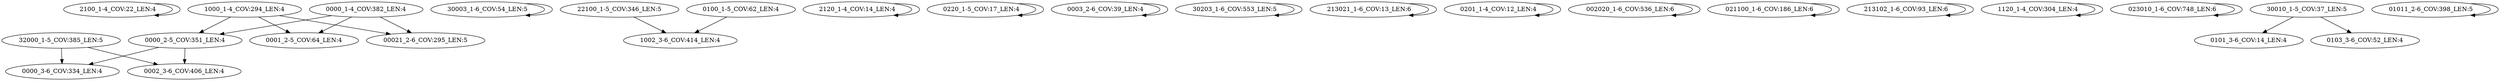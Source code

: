 digraph G {
    "2100_1-4_COV:22_LEN:4" -> "2100_1-4_COV:22_LEN:4";
    "32000_1-5_COV:385_LEN:5" -> "0000_3-6_COV:334_LEN:4";
    "32000_1-5_COV:385_LEN:5" -> "0002_3-6_COV:406_LEN:4";
    "30003_1-6_COV:54_LEN:5" -> "30003_1-6_COV:54_LEN:5";
    "22100_1-5_COV:346_LEN:5" -> "1002_3-6_COV:414_LEN:4";
    "2120_1-4_COV:14_LEN:4" -> "2120_1-4_COV:14_LEN:4";
    "0220_1-5_COV:17_LEN:4" -> "0220_1-5_COV:17_LEN:4";
    "0003_2-6_COV:39_LEN:4" -> "0003_2-6_COV:39_LEN:4";
    "30203_1-6_COV:553_LEN:5" -> "30203_1-6_COV:553_LEN:5";
    "213021_1-6_COV:13_LEN:6" -> "213021_1-6_COV:13_LEN:6";
    "0100_1-5_COV:62_LEN:4" -> "1002_3-6_COV:414_LEN:4";
    "1000_1-4_COV:294_LEN:4" -> "0001_2-5_COV:64_LEN:4";
    "1000_1-4_COV:294_LEN:4" -> "00021_2-6_COV:295_LEN:5";
    "1000_1-4_COV:294_LEN:4" -> "0000_2-5_COV:351_LEN:4";
    "0201_1-4_COV:12_LEN:4" -> "0201_1-4_COV:12_LEN:4";
    "002020_1-6_COV:536_LEN:6" -> "002020_1-6_COV:536_LEN:6";
    "021100_1-6_COV:186_LEN:6" -> "021100_1-6_COV:186_LEN:6";
    "213102_1-6_COV:93_LEN:6" -> "213102_1-6_COV:93_LEN:6";
    "0000_1-4_COV:382_LEN:4" -> "0001_2-5_COV:64_LEN:4";
    "0000_1-4_COV:382_LEN:4" -> "00021_2-6_COV:295_LEN:5";
    "0000_1-4_COV:382_LEN:4" -> "0000_2-5_COV:351_LEN:4";
    "0000_2-5_COV:351_LEN:4" -> "0000_3-6_COV:334_LEN:4";
    "0000_2-5_COV:351_LEN:4" -> "0002_3-6_COV:406_LEN:4";
    "1120_1-4_COV:304_LEN:4" -> "1120_1-4_COV:304_LEN:4";
    "023010_1-6_COV:748_LEN:6" -> "023010_1-6_COV:748_LEN:6";
    "30010_1-5_COV:37_LEN:5" -> "0101_3-6_COV:14_LEN:4";
    "30010_1-5_COV:37_LEN:5" -> "0103_3-6_COV:52_LEN:4";
    "01011_2-6_COV:398_LEN:5" -> "01011_2-6_COV:398_LEN:5";
}

